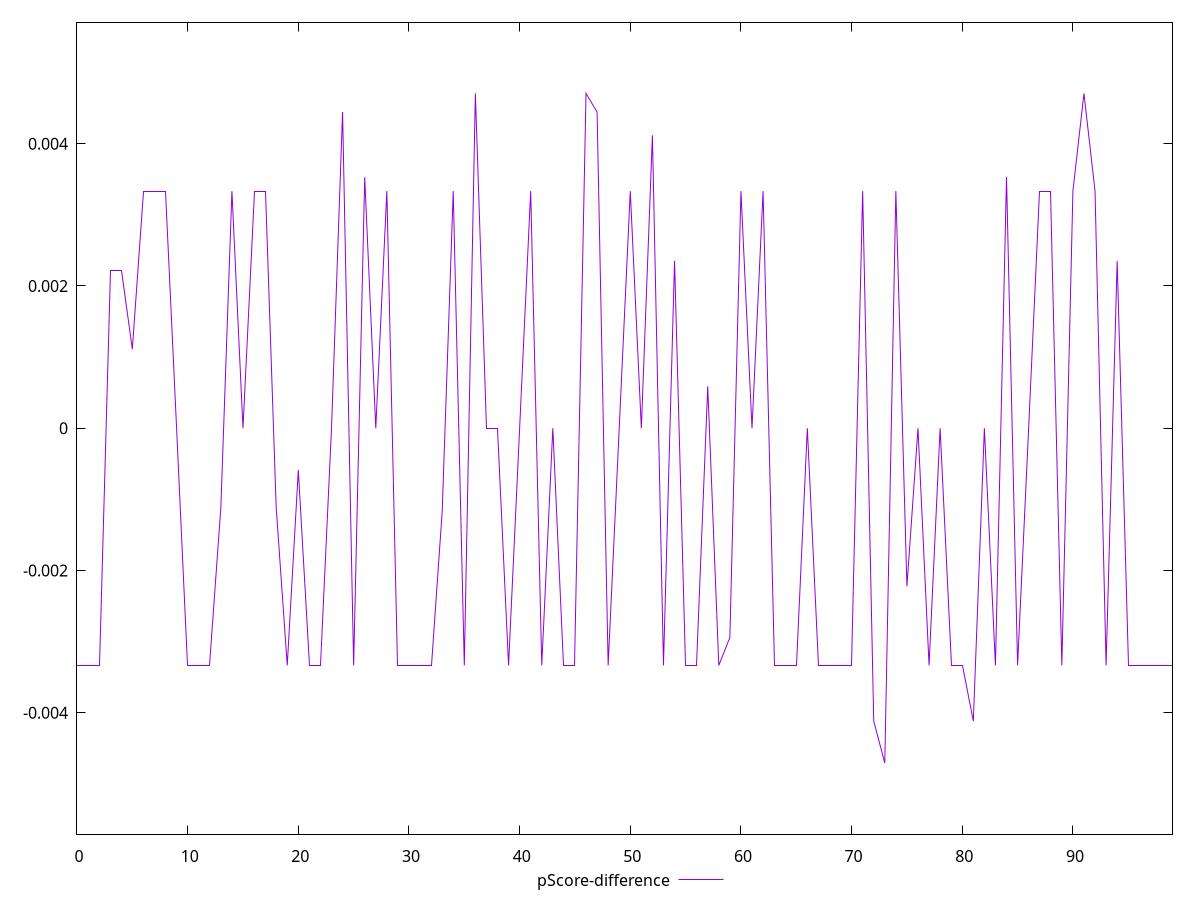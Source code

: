 reset

$pScoreDifference <<EOF
0 -0.0033333333333334103
1 -0.0033333333333334103
2 -0.0033333333333334103
3 0.0022222222222222365
4 0.0022222222222222365
5 0.0011111111111110628
6 0.0033333333333334103
7 0.0033333333333334103
8 0.0033333333333332993
9 -5.551115123125783e-17
10 -0.0033333333333334103
11 -0.0033333333333334103
12 -0.0033333333333334103
13 -0.0011111111111110628
14 0.0033333333333334103
15 0
16 0.0033333333333334103
17 0.0033333333333334103
18 -0.0011111111111111738
19 -0.0033333333333334103
20 -0.0005882352941176117
21 -0.0033333333333334103
22 -0.0033333333333334103
23 0
24 0.004444444444444473
25 -0.0033333333333334103
26 0.003529411764705892
27 -5.551115123125783e-17
28 0.0033333333333334103
29 -0.0033333333333334103
30 -0.0033333333333334103
31 -0.0033333333333334103
32 -0.0033333333333334103
33 -0.0011764705882352788
34 0.0033333333333334103
35 -0.0033333333333334103
36 0.004705882352941171
37 0
38 0
39 -0.0033333333333334103
40 0
41 0.0033333333333334103
42 -0.0033333333333334103
43 0
44 -0.0033333333333334103
45 -0.0033333333333334103
46 0.004705882352941171
47 0.004444444444444473
48 -0.0033333333333334103
49 0
50 0.0033333333333334103
51 0
52 0.004117647058823504
53 -0.0033333333333334103
54 0.002352941176470613
55 -0.0033333333333334103
56 -0.0033333333333334103
57 0.0005882352941176117
58 -0.0033333333333334103
59 -0.002941176470588225
60 0.0033333333333334103
61 0
62 0.0033333333333334103
63 -0.0033333333333334103
64 -0.0033333333333334103
65 -0.0033333333333334103
66 0
67 -0.0033333333333334103
68 -0.0033333333333334103
69 -0.0033333333333334103
70 -0.0033333333333334103
71 0.0033333333333332993
72 -0.004117647058823504
73 -0.004705882352941171
74 0.0033333333333334103
75 -0.0022222222222222365
76 0
77 -0.0033333333333334103
78 0
79 -0.0033333333333334103
80 -0.0033333333333334103
81 -0.004117647058823504
82 0
83 -0.0033333333333334103
84 0.0035294117647058365
85 -0.0033333333333334103
86 0
87 0.0033333333333334103
88 0.0033333333333334103
89 -0.0033333333333334103
90 0.0033333333333334103
91 0.004705882352941171
92 0.0033333333333334103
93 -0.0033333333333334103
94 0.002352941176470613
95 -0.0033333333333334103
96 -0.0033333333333334103
97 -0.0033333333333332993
98 -0.0033333333333334103
99 -0.0033333333333334103
EOF

set key outside below
set xrange [0:99]
set yrange [-0.005705882352941171:0.005705882352941171]
set trange [-0.005705882352941171:0.005705882352941171]
set terminal svg size 640, 500 enhanced background rgb 'white'
set output "report/report_00029_2021-02-24T13-36-40.390Z/unused-css-rules/samples/astro/pScore-difference/values.svg"

plot $pScoreDifference title "pScore-difference" with line

reset
